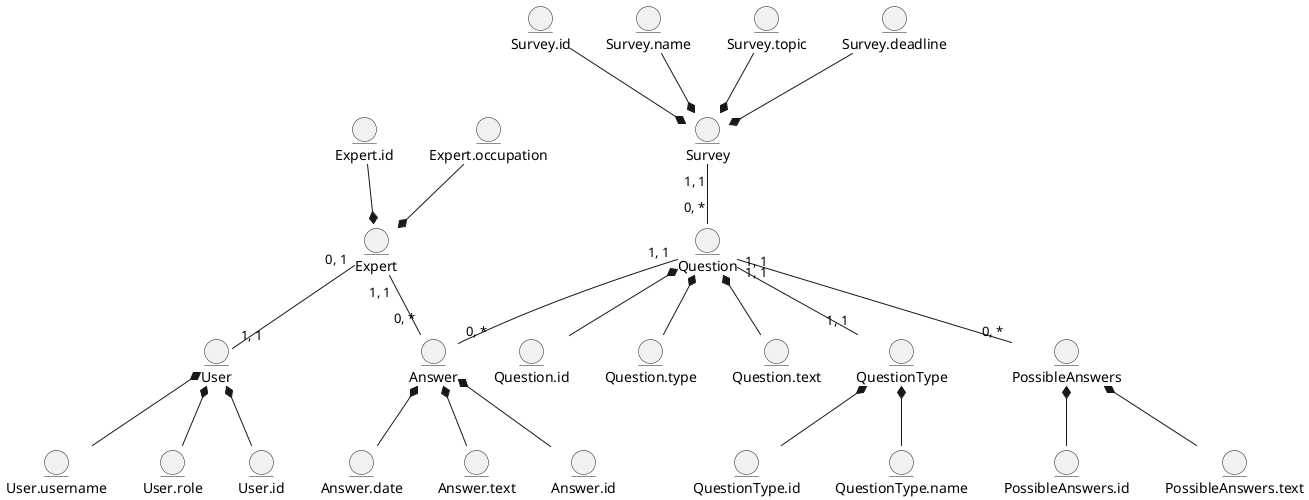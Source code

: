 @startuml
  
  '-----Пользователи-----'
  '-Пользователь-'
  entity User
  entity User.id
  entity User.username
  entity User.role
  '-Эксперт-'
  entity Expert
  entity Expert.id
  entity Expert.occupation
  
  '-----Объекты-----'
  '-Опрос-'
  entity Survey
  entity Survey.id
  entity Survey.name
  entity Survey.topic
  entity Survey.deadline
  '-Вопрос-'
  entity Question
  entity Question.id
  entity Question.type
  entity Question.text
  '-Ответы на анкеты-'
  entity Answer
  entity Answer.id
  entity Answer.date
  entity Answer.text
  '-Возможные ответы-'
  entity PossibleAnswers
  entity PossibleAnswers.id
  entity PossibleAnswers.text
  '-Типы вопросов-'
  entity QuestionType
  entity QuestionType.id
  entity QuestionType.name
  
  
  '-----Пользователи-----'
  '-Пользователь-'
  User.id -u-* User
  User.username -u-* User
  User.role -u-* User
  '-Эксперт-'
  Expert.id -d-* Expert
  Expert.occupation -d-* Expert
  
  '-----Объекты-----'
  '-Связи-'
  Question "0, *" -u- "1, 1" Survey
  User "1, 1" -u- "0, 1" Expert
  Answer "0, *" -u- "1, 1" Question
  Answer "0, *" -u- "1, 1" Expert
  PossibleAnswers "0, *" -u- "1, 1" Question
  QuestionType "1, 1" -u- "1, 1" Question
  '-Опрос-'
  Survey.id -d-* Survey
  Survey.name -d-* Survey
  Survey.topic -d-* Survey
  Survey.deadline -d-* Survey
  '-Вопрос-'
  Question.id -u-* Question
  Question.type -u-* Question
  Question.text -u-* Question
  '-Ответы на анкеты-'
  Answer.id -u-* Answer
  Answer.date -u-* Answer
  Answer.text -u-* Answer
  '-Возможные ответы-'
  PossibleAnswers.id -u-* PossibleAnswers
  PossibleAnswers.text -u-* PossibleAnswers
  '-Типы вопросов-'
  QuestionType.id -u-* QuestionType
  QuestionType.name -u-* QuestionType
  
@enduml
